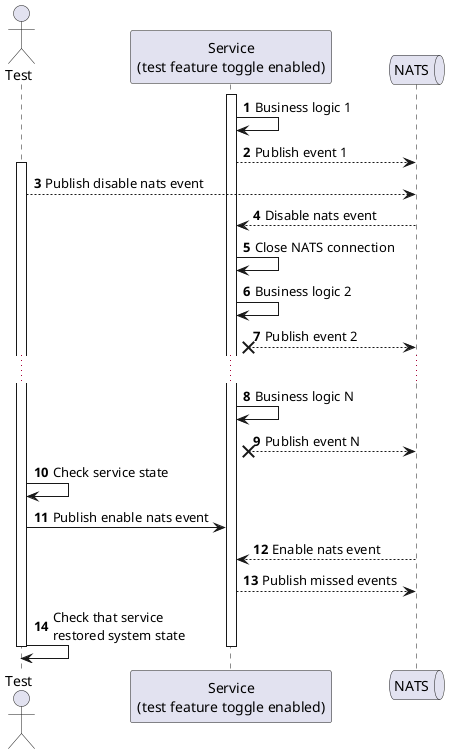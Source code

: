 @startuml
autonumber
actor       Test       as test
participant "Service\n(test feature toggle enabled)" as svc
queue NATS as nats

activate svc

    svc -> svc: Business logic 1
    svc --> nats: Publish event 1
    
    activate test
        test --> nats: Publish disable nats event
        svc <-- nats: Disable nats event
        svc -> svc: Close NATS connection
        svc -> svc: Business logic 2
        svc x--> nats: Publish event 2
        ...
        svc -> svc: Business logic N
        svc x---> nats: Publish event N
        test -> test: Check service state
        test -> svc: Publish enable nats event
        svc <-- nats: Enable nats event
        svc --> nats: Publish missed events
        test -> test: Check that service\nrestored system state
    deactivate test


deactivate svc


@enduml